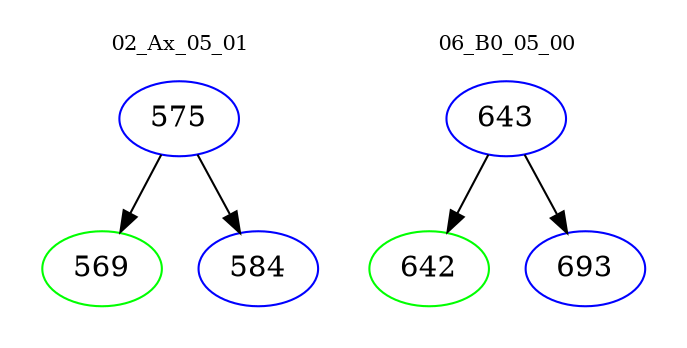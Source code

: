 digraph{
subgraph cluster_0 {
color = white
label = "02_Ax_05_01";
fontsize=10;
T0_575 [label="575", color="blue"]
T0_575 -> T0_569 [color="black"]
T0_569 [label="569", color="green"]
T0_575 -> T0_584 [color="black"]
T0_584 [label="584", color="blue"]
}
subgraph cluster_1 {
color = white
label = "06_B0_05_00";
fontsize=10;
T1_643 [label="643", color="blue"]
T1_643 -> T1_642 [color="black"]
T1_642 [label="642", color="green"]
T1_643 -> T1_693 [color="black"]
T1_693 [label="693", color="blue"]
}
}
